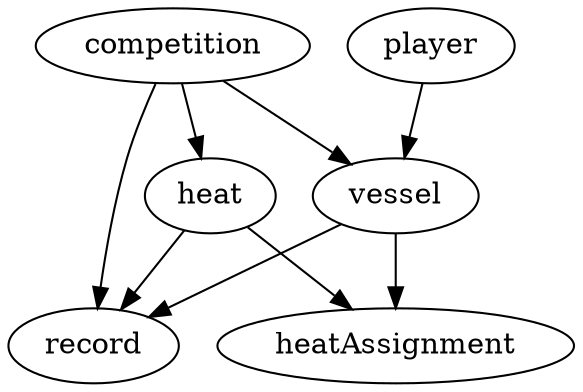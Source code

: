 digraph DomainModel {
  c [label="competition"]
  p [label="player"]
  r [label="record"]
  v [label="vessel"]
  h [label="heat"]
  a [label="heatAssignment"]
  
  c -> { h r v }
  p -> { v }
  h -> { r }
  { v h } -> a
  v -> r
}

